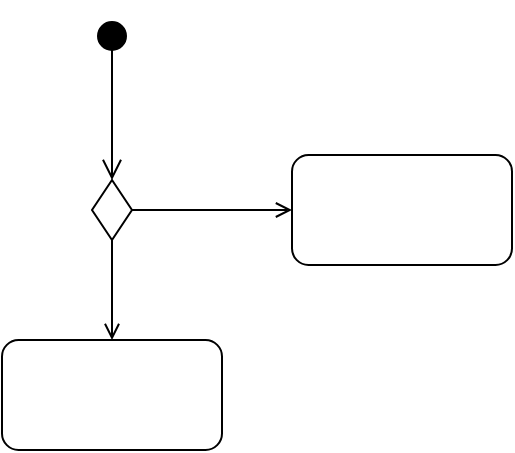 <mxfile version="21.5.0" type="github">
  <diagram name="Página-1" id="8sfEr0UkeaIlbdXSHHKw">
    <mxGraphModel dx="1114" dy="584" grid="1" gridSize="10" guides="1" tooltips="1" connect="1" arrows="1" fold="1" page="1" pageScale="1" pageWidth="827" pageHeight="1169" math="0" shadow="0">
      <root>
        <mxCell id="0" />
        <mxCell id="1" parent="0" />
        <mxCell id="Y-3jYKCB3i4R3wsnSn8W-1" value="" style="html=1;verticalAlign=bottom;startArrow=circle;startFill=1;endArrow=open;startSize=6;endSize=8;edgeStyle=elbowEdgeStyle;elbow=vertical;curved=0;rounded=0;" edge="1" parent="1">
          <mxGeometry width="80" relative="1" as="geometry">
            <mxPoint x="360" y="30" as="sourcePoint" />
            <mxPoint x="360" y="110" as="targetPoint" />
          </mxGeometry>
        </mxCell>
        <mxCell id="Y-3jYKCB3i4R3wsnSn8W-4" style="edgeStyle=orthogonalEdgeStyle;rounded=0;orthogonalLoop=1;jettySize=auto;html=1;exitX=1;exitY=0.5;exitDx=0;exitDy=0;entryX=0;entryY=0.5;entryDx=0;entryDy=0;endArrow=open;endFill=0;" edge="1" parent="1" source="Y-3jYKCB3i4R3wsnSn8W-2" target="Y-3jYKCB3i4R3wsnSn8W-3">
          <mxGeometry relative="1" as="geometry" />
        </mxCell>
        <mxCell id="Y-3jYKCB3i4R3wsnSn8W-6" style="edgeStyle=orthogonalEdgeStyle;shape=connector;rounded=0;orthogonalLoop=1;jettySize=auto;html=1;exitX=0.5;exitY=1;exitDx=0;exitDy=0;entryX=0.5;entryY=0;entryDx=0;entryDy=0;labelBackgroundColor=default;strokeColor=default;fontFamily=Helvetica;fontSize=11;fontColor=default;endArrow=open;endFill=0;" edge="1" parent="1" source="Y-3jYKCB3i4R3wsnSn8W-2" target="Y-3jYKCB3i4R3wsnSn8W-5">
          <mxGeometry relative="1" as="geometry" />
        </mxCell>
        <mxCell id="Y-3jYKCB3i4R3wsnSn8W-2" value="" style="rhombus;whiteSpace=wrap;html=1;" vertex="1" parent="1">
          <mxGeometry x="350" y="110" width="20" height="30" as="geometry" />
        </mxCell>
        <mxCell id="Y-3jYKCB3i4R3wsnSn8W-3" value="" style="rounded=1;whiteSpace=wrap;html=1;" vertex="1" parent="1">
          <mxGeometry x="450" y="97.5" width="110" height="55" as="geometry" />
        </mxCell>
        <mxCell id="Y-3jYKCB3i4R3wsnSn8W-5" value="" style="rounded=1;whiteSpace=wrap;html=1;" vertex="1" parent="1">
          <mxGeometry x="305" y="190" width="110" height="55" as="geometry" />
        </mxCell>
      </root>
    </mxGraphModel>
  </diagram>
</mxfile>
